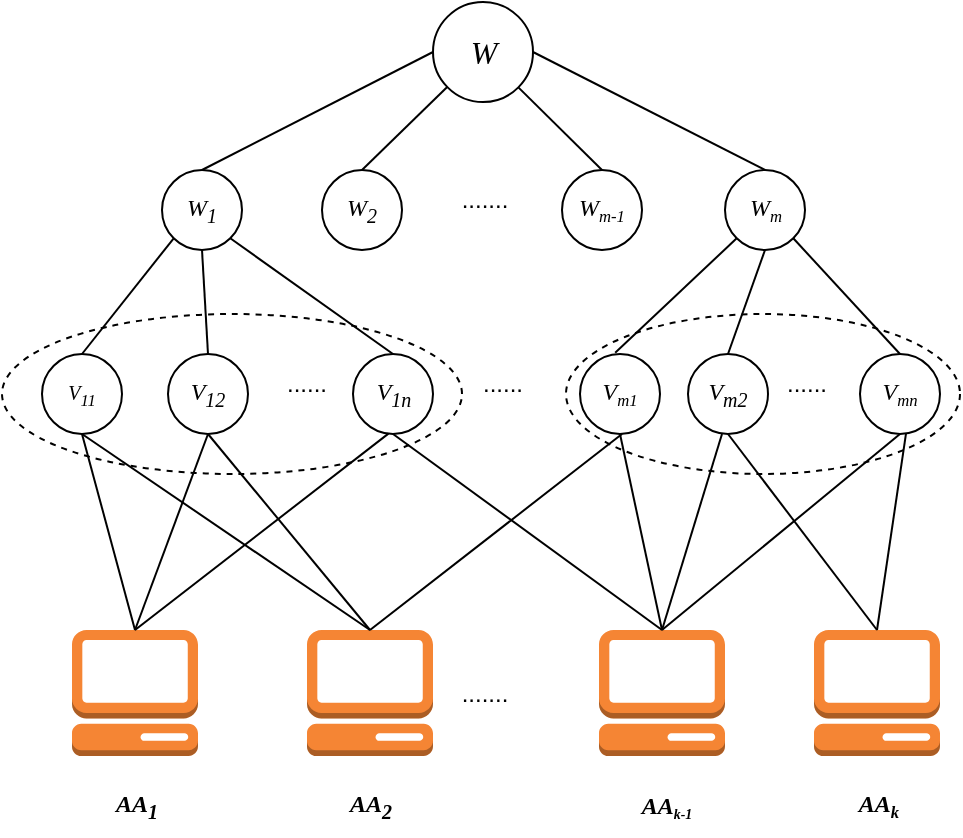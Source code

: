 <mxfile version="21.6.8" type="github">
  <diagram name="第 1 页" id="GE0wQYHp8Ooc9d-nAeuC">
    <mxGraphModel dx="552" dy="315" grid="1" gridSize="10" guides="1" tooltips="1" connect="1" arrows="1" fold="1" page="1" pageScale="1" pageWidth="827" pageHeight="1169" math="0" shadow="0">
      <root>
        <mxCell id="0" />
        <mxCell id="1" parent="0" />
        <mxCell id="NJFHsSzeo0ePB9_vtrrG-40" value="" style="ellipse;whiteSpace=wrap;html=1;dashed=1;" vertex="1" parent="1">
          <mxGeometry x="322" y="640" width="197" height="80" as="geometry" />
        </mxCell>
        <mxCell id="NJFHsSzeo0ePB9_vtrrG-39" value="" style="ellipse;whiteSpace=wrap;html=1;flipH=0;flipV=1;dashed=1;" vertex="1" parent="1">
          <mxGeometry x="40" y="640" width="230" height="80" as="geometry" />
        </mxCell>
        <mxCell id="NJFHsSzeo0ePB9_vtrrG-14" value="" style="outlineConnect=0;dashed=0;verticalLabelPosition=bottom;verticalAlign=top;align=center;html=1;shape=mxgraph.aws3.management_console;fillColor=#F58534;gradientColor=none;spacing=2;" vertex="1" parent="1">
          <mxGeometry x="75" y="798" width="63" height="63" as="geometry" />
        </mxCell>
        <mxCell id="NJFHsSzeo0ePB9_vtrrG-15" value="" style="outlineConnect=0;dashed=0;verticalLabelPosition=bottom;verticalAlign=top;align=center;html=1;shape=mxgraph.aws3.management_console;fillColor=#F58534;gradientColor=none;spacing=2;" vertex="1" parent="1">
          <mxGeometry x="192.5" y="798" width="63" height="63" as="geometry" />
        </mxCell>
        <mxCell id="NJFHsSzeo0ePB9_vtrrG-16" value="" style="outlineConnect=0;dashed=0;verticalLabelPosition=bottom;verticalAlign=top;align=center;html=1;shape=mxgraph.aws3.management_console;fillColor=#F58534;gradientColor=none;spacing=2;" vertex="1" parent="1">
          <mxGeometry x="446" y="798" width="63" height="63" as="geometry" />
        </mxCell>
        <mxCell id="NJFHsSzeo0ePB9_vtrrG-17" value="......." style="text;html=1;align=center;verticalAlign=middle;resizable=0;points=[];autosize=1;strokeColor=none;fillColor=none;" vertex="1" parent="1">
          <mxGeometry x="255.5" y="814.5" width="50" height="30" as="geometry" />
        </mxCell>
        <mxCell id="NJFHsSzeo0ePB9_vtrrG-18" value="" style="outlineConnect=0;dashed=0;verticalLabelPosition=bottom;verticalAlign=top;align=center;html=1;shape=mxgraph.aws3.management_console;fillColor=#F58534;gradientColor=none;spacing=2;" vertex="1" parent="1">
          <mxGeometry x="338.5" y="798" width="63" height="63" as="geometry" />
        </mxCell>
        <mxCell id="NJFHsSzeo0ePB9_vtrrG-19" value="&lt;i&gt;&lt;font face=&quot;Times New Roman&quot;&gt;W&lt;sub&gt;1&lt;/sub&gt;&lt;/font&gt;&lt;/i&gt;" style="ellipse;whiteSpace=wrap;html=1;aspect=fixed;" vertex="1" parent="1">
          <mxGeometry x="120" y="568" width="40" height="40" as="geometry" />
        </mxCell>
        <mxCell id="NJFHsSzeo0ePB9_vtrrG-20" value="&lt;font face=&quot;Times New Roman&quot;&gt;&lt;span style=&quot;font-size: 10px;&quot;&gt;&lt;i&gt;V&lt;sub&gt;11&lt;/sub&gt;&lt;/i&gt;&lt;/span&gt;&lt;/font&gt;" style="ellipse;whiteSpace=wrap;html=1;aspect=fixed;" vertex="1" parent="1">
          <mxGeometry x="60" y="660" width="40" height="40" as="geometry" />
        </mxCell>
        <mxCell id="NJFHsSzeo0ePB9_vtrrG-21" value="&lt;font face=&quot;Times New Roman&quot;&gt;&lt;i&gt;V&lt;sub&gt;12&lt;/sub&gt;&lt;/i&gt;&lt;/font&gt;" style="ellipse;whiteSpace=wrap;html=1;aspect=fixed;" vertex="1" parent="1">
          <mxGeometry x="123" y="660" width="40" height="40" as="geometry" />
        </mxCell>
        <mxCell id="NJFHsSzeo0ePB9_vtrrG-22" value="&lt;font face=&quot;Times New Roman&quot;&gt;&lt;i&gt;V&lt;span style=&quot;font-size: 10px;&quot;&gt;&lt;sub&gt;m1&lt;/sub&gt;&lt;/span&gt;&lt;/i&gt;&lt;/font&gt;" style="ellipse;whiteSpace=wrap;html=1;aspect=fixed;" vertex="1" parent="1">
          <mxGeometry x="329" y="660" width="40" height="40" as="geometry" />
        </mxCell>
        <mxCell id="NJFHsSzeo0ePB9_vtrrG-23" value="&lt;i&gt;&lt;font face=&quot;Times New Roman&quot;&gt;V&lt;span style=&quot;font-size: 10px;&quot;&gt;&lt;sub&gt;mn&lt;/sub&gt;&lt;/span&gt;&lt;/font&gt;&lt;/i&gt;" style="ellipse;whiteSpace=wrap;html=1;aspect=fixed;" vertex="1" parent="1">
          <mxGeometry x="469" y="660" width="40" height="40" as="geometry" />
        </mxCell>
        <mxCell id="NJFHsSzeo0ePB9_vtrrG-24" value="&lt;font face=&quot;Times New Roman&quot;&gt;&lt;i&gt;V&lt;sub&gt;1n&lt;/sub&gt;&lt;/i&gt;&lt;/font&gt;" style="ellipse;whiteSpace=wrap;html=1;aspect=fixed;" vertex="1" parent="1">
          <mxGeometry x="215.5" y="660" width="40" height="40" as="geometry" />
        </mxCell>
        <mxCell id="NJFHsSzeo0ePB9_vtrrG-25" value="......&lt;br&gt;" style="text;html=1;align=center;verticalAlign=middle;resizable=0;points=[];autosize=1;strokeColor=none;fillColor=none;" vertex="1" parent="1">
          <mxGeometry x="270" y="660" width="40" height="30" as="geometry" />
        </mxCell>
        <mxCell id="NJFHsSzeo0ePB9_vtrrG-26" value="&lt;font size=&quot;1&quot; face=&quot;Times New Roman&quot;&gt;&lt;i style=&quot;font-size: 16px;&quot;&gt;W&lt;/i&gt;&lt;/font&gt;" style="ellipse;whiteSpace=wrap;html=1;aspect=fixed;" vertex="1" parent="1">
          <mxGeometry x="255.5" y="484" width="50" height="50" as="geometry" />
        </mxCell>
        <mxCell id="NJFHsSzeo0ePB9_vtrrG-28" value="" style="endArrow=none;html=1;rounded=0;entryX=0;entryY=0.5;entryDx=0;entryDy=0;exitX=0.5;exitY=0;exitDx=0;exitDy=0;" edge="1" parent="1" source="NJFHsSzeo0ePB9_vtrrG-19" target="NJFHsSzeo0ePB9_vtrrG-26">
          <mxGeometry width="50" height="50" relative="1" as="geometry">
            <mxPoint x="230" y="600" as="sourcePoint" />
            <mxPoint x="280" y="550" as="targetPoint" />
          </mxGeometry>
        </mxCell>
        <mxCell id="NJFHsSzeo0ePB9_vtrrG-29" value="&lt;i&gt;&lt;font face=&quot;Times New Roman&quot;&gt;W&lt;sub&gt;2&lt;/sub&gt;&lt;/font&gt;&lt;/i&gt;" style="ellipse;whiteSpace=wrap;html=1;aspect=fixed;" vertex="1" parent="1">
          <mxGeometry x="200" y="568" width="40" height="40" as="geometry" />
        </mxCell>
        <mxCell id="NJFHsSzeo0ePB9_vtrrG-30" value="&lt;i&gt;&lt;font face=&quot;Times New Roman&quot;&gt;W&lt;span style=&quot;font-size: 10px;&quot;&gt;&lt;sub&gt;m-1&lt;/sub&gt;&lt;/span&gt;&lt;/font&gt;&lt;/i&gt;" style="ellipse;whiteSpace=wrap;html=1;aspect=fixed;" vertex="1" parent="1">
          <mxGeometry x="320" y="568" width="40" height="40" as="geometry" />
        </mxCell>
        <mxCell id="NJFHsSzeo0ePB9_vtrrG-31" value="&lt;i&gt;&lt;font face=&quot;Times New Roman&quot;&gt;W&lt;span style=&quot;font-size: 10px;&quot;&gt;&lt;sub&gt;m&lt;/sub&gt;&lt;/span&gt;&lt;/font&gt;&lt;/i&gt;" style="ellipse;whiteSpace=wrap;html=1;aspect=fixed;" vertex="1" parent="1">
          <mxGeometry x="401.5" y="568" width="40" height="40" as="geometry" />
        </mxCell>
        <mxCell id="NJFHsSzeo0ePB9_vtrrG-32" value="......." style="text;html=1;align=center;verticalAlign=middle;resizable=0;points=[];autosize=1;strokeColor=none;fillColor=none;" vertex="1" parent="1">
          <mxGeometry x="255.5" y="568" width="50" height="30" as="geometry" />
        </mxCell>
        <mxCell id="NJFHsSzeo0ePB9_vtrrG-33" value="" style="endArrow=none;html=1;rounded=0;exitX=0.5;exitY=0;exitDx=0;exitDy=0;" edge="1" parent="1" source="NJFHsSzeo0ePB9_vtrrG-29" target="NJFHsSzeo0ePB9_vtrrG-26">
          <mxGeometry width="50" height="50" relative="1" as="geometry">
            <mxPoint x="230" y="600" as="sourcePoint" />
            <mxPoint x="280" y="550" as="targetPoint" />
          </mxGeometry>
        </mxCell>
        <mxCell id="NJFHsSzeo0ePB9_vtrrG-34" value="" style="endArrow=none;html=1;rounded=0;entryX=1;entryY=1;entryDx=0;entryDy=0;exitX=0.5;exitY=0;exitDx=0;exitDy=0;" edge="1" parent="1" source="NJFHsSzeo0ePB9_vtrrG-30" target="NJFHsSzeo0ePB9_vtrrG-26">
          <mxGeometry width="50" height="50" relative="1" as="geometry">
            <mxPoint x="230" y="600" as="sourcePoint" />
            <mxPoint x="280" y="550" as="targetPoint" />
          </mxGeometry>
        </mxCell>
        <mxCell id="NJFHsSzeo0ePB9_vtrrG-35" value="" style="endArrow=none;html=1;rounded=0;entryX=1;entryY=0.5;entryDx=0;entryDy=0;exitX=0.5;exitY=0;exitDx=0;exitDy=0;" edge="1" parent="1" source="NJFHsSzeo0ePB9_vtrrG-31" target="NJFHsSzeo0ePB9_vtrrG-26">
          <mxGeometry width="50" height="50" relative="1" as="geometry">
            <mxPoint x="230" y="600" as="sourcePoint" />
            <mxPoint x="280" y="550" as="targetPoint" />
          </mxGeometry>
        </mxCell>
        <mxCell id="NJFHsSzeo0ePB9_vtrrG-36" value="......&lt;br&gt;" style="text;html=1;align=center;verticalAlign=middle;resizable=0;points=[];autosize=1;strokeColor=none;fillColor=none;" vertex="1" parent="1">
          <mxGeometry x="422" y="660" width="40" height="30" as="geometry" />
        </mxCell>
        <mxCell id="NJFHsSzeo0ePB9_vtrrG-37" value="......&lt;br&gt;" style="text;html=1;align=center;verticalAlign=middle;resizable=0;points=[];autosize=1;strokeColor=none;fillColor=none;" vertex="1" parent="1">
          <mxGeometry x="171.5" y="660" width="40" height="30" as="geometry" />
        </mxCell>
        <mxCell id="NJFHsSzeo0ePB9_vtrrG-38" value="&lt;i&gt;&lt;font face=&quot;Times New Roman&quot;&gt;V&lt;sub&gt;m2&lt;/sub&gt;&lt;/font&gt;&lt;/i&gt;" style="ellipse;whiteSpace=wrap;html=1;aspect=fixed;" vertex="1" parent="1">
          <mxGeometry x="383" y="660" width="40" height="40" as="geometry" />
        </mxCell>
        <mxCell id="NJFHsSzeo0ePB9_vtrrG-41" value="" style="endArrow=none;html=1;rounded=0;entryX=0;entryY=1;entryDx=0;entryDy=0;exitX=0.5;exitY=0;exitDx=0;exitDy=0;" edge="1" parent="1" source="NJFHsSzeo0ePB9_vtrrG-20" target="NJFHsSzeo0ePB9_vtrrG-19">
          <mxGeometry width="50" height="50" relative="1" as="geometry">
            <mxPoint x="230" y="670" as="sourcePoint" />
            <mxPoint x="280" y="620" as="targetPoint" />
          </mxGeometry>
        </mxCell>
        <mxCell id="NJFHsSzeo0ePB9_vtrrG-42" value="" style="endArrow=none;html=1;rounded=0;entryX=0.5;entryY=1;entryDx=0;entryDy=0;exitX=0.5;exitY=0;exitDx=0;exitDy=0;" edge="1" parent="1" source="NJFHsSzeo0ePB9_vtrrG-21" target="NJFHsSzeo0ePB9_vtrrG-19">
          <mxGeometry width="50" height="50" relative="1" as="geometry">
            <mxPoint x="230" y="670" as="sourcePoint" />
            <mxPoint x="280" y="620" as="targetPoint" />
          </mxGeometry>
        </mxCell>
        <mxCell id="NJFHsSzeo0ePB9_vtrrG-43" value="" style="endArrow=none;html=1;rounded=0;exitX=0.5;exitY=0;exitDx=0;exitDy=0;entryX=1;entryY=1;entryDx=0;entryDy=0;" edge="1" parent="1" source="NJFHsSzeo0ePB9_vtrrG-24" target="NJFHsSzeo0ePB9_vtrrG-19">
          <mxGeometry width="50" height="50" relative="1" as="geometry">
            <mxPoint x="230" y="670" as="sourcePoint" />
            <mxPoint x="170" y="600" as="targetPoint" />
          </mxGeometry>
        </mxCell>
        <mxCell id="NJFHsSzeo0ePB9_vtrrG-45" value="" style="endArrow=none;html=1;rounded=0;exitX=0.44;exitY=-0.015;exitDx=0;exitDy=0;exitPerimeter=0;entryX=0;entryY=1;entryDx=0;entryDy=0;" edge="1" parent="1" source="NJFHsSzeo0ePB9_vtrrG-22" target="NJFHsSzeo0ePB9_vtrrG-31">
          <mxGeometry width="50" height="50" relative="1" as="geometry">
            <mxPoint x="290" y="660" as="sourcePoint" />
            <mxPoint x="400" y="590" as="targetPoint" />
          </mxGeometry>
        </mxCell>
        <mxCell id="NJFHsSzeo0ePB9_vtrrG-46" value="" style="endArrow=none;html=1;rounded=0;entryX=0.5;entryY=1;entryDx=0;entryDy=0;exitX=0.5;exitY=0;exitDx=0;exitDy=0;" edge="1" parent="1" source="NJFHsSzeo0ePB9_vtrrG-38" target="NJFHsSzeo0ePB9_vtrrG-31">
          <mxGeometry width="50" height="50" relative="1" as="geometry">
            <mxPoint x="320" y="650" as="sourcePoint" />
            <mxPoint x="370" y="600" as="targetPoint" />
          </mxGeometry>
        </mxCell>
        <mxCell id="NJFHsSzeo0ePB9_vtrrG-47" value="" style="endArrow=none;html=1;rounded=0;entryX=1;entryY=1;entryDx=0;entryDy=0;exitX=0.5;exitY=0;exitDx=0;exitDy=0;" edge="1" parent="1" source="NJFHsSzeo0ePB9_vtrrG-23" target="NJFHsSzeo0ePB9_vtrrG-31">
          <mxGeometry width="50" height="50" relative="1" as="geometry">
            <mxPoint x="420" y="650" as="sourcePoint" />
            <mxPoint x="470" y="600" as="targetPoint" />
          </mxGeometry>
        </mxCell>
        <mxCell id="NJFHsSzeo0ePB9_vtrrG-48" value="&lt;font&gt;&lt;span&gt;AA&lt;sub&gt;1&lt;/sub&gt;&lt;/span&gt;&lt;/font&gt;" style="text;html=1;align=center;verticalAlign=middle;resizable=0;points=[];autosize=1;strokeColor=none;fillColor=none;fontFamily=Times New Roman;fontStyle=3" vertex="1" parent="1">
          <mxGeometry x="81.5" y="871" width="50" height="30" as="geometry" />
        </mxCell>
        <mxCell id="NJFHsSzeo0ePB9_vtrrG-49" value="AA&lt;sub&gt;2&lt;/sub&gt;" style="text;html=1;align=center;verticalAlign=middle;resizable=0;points=[];autosize=1;strokeColor=none;fillColor=none;fontFamily=Times New Roman;fontStyle=3" vertex="1" parent="1">
          <mxGeometry x="199" y="871" width="50" height="30" as="geometry" />
        </mxCell>
        <mxCell id="NJFHsSzeo0ePB9_vtrrG-52" value="AA&lt;span style=&quot;font-size: 10px;&quot;&gt;&lt;sub&gt;k&lt;/sub&gt;&lt;/span&gt;" style="text;html=1;align=center;verticalAlign=middle;resizable=0;points=[];autosize=1;strokeColor=none;fillColor=none;fontFamily=Times New Roman;fontStyle=3" vertex="1" parent="1">
          <mxGeometry x="452.5" y="871" width="50" height="30" as="geometry" />
        </mxCell>
        <mxCell id="NJFHsSzeo0ePB9_vtrrG-53" value="AA&lt;span style=&quot;font-size: 8.333px;&quot;&gt;&lt;sub&gt;k-1&lt;/sub&gt;&lt;/span&gt;" style="text;html=1;align=center;verticalAlign=middle;resizable=0;points=[];autosize=1;strokeColor=none;fillColor=none;fontFamily=Times New Roman;fontStyle=3" vertex="1" parent="1">
          <mxGeometry x="341.5" y="871" width="60" height="30" as="geometry" />
        </mxCell>
        <mxCell id="NJFHsSzeo0ePB9_vtrrG-54" value="" style="endArrow=none;html=1;rounded=0;entryX=0.5;entryY=1;entryDx=0;entryDy=0;exitX=0.5;exitY=0;exitDx=0;exitDy=0;exitPerimeter=0;" edge="1" parent="1" source="NJFHsSzeo0ePB9_vtrrG-14" target="NJFHsSzeo0ePB9_vtrrG-20">
          <mxGeometry width="50" height="50" relative="1" as="geometry">
            <mxPoint x="230" y="800" as="sourcePoint" />
            <mxPoint x="280" y="750" as="targetPoint" />
          </mxGeometry>
        </mxCell>
        <mxCell id="NJFHsSzeo0ePB9_vtrrG-55" value="" style="endArrow=none;html=1;rounded=0;entryX=0.5;entryY=1;entryDx=0;entryDy=0;exitX=0.5;exitY=0;exitDx=0;exitDy=0;exitPerimeter=0;" edge="1" parent="1" source="NJFHsSzeo0ePB9_vtrrG-14" target="NJFHsSzeo0ePB9_vtrrG-21">
          <mxGeometry width="50" height="50" relative="1" as="geometry">
            <mxPoint x="110" y="800" as="sourcePoint" />
            <mxPoint x="280" y="750" as="targetPoint" />
          </mxGeometry>
        </mxCell>
        <mxCell id="NJFHsSzeo0ePB9_vtrrG-56" value="" style="endArrow=none;html=1;rounded=0;entryX=0.5;entryY=1;entryDx=0;entryDy=0;exitX=0.5;exitY=0;exitDx=0;exitDy=0;exitPerimeter=0;" edge="1" parent="1" source="NJFHsSzeo0ePB9_vtrrG-18" target="NJFHsSzeo0ePB9_vtrrG-24">
          <mxGeometry width="50" height="50" relative="1" as="geometry">
            <mxPoint x="180" y="790" as="sourcePoint" />
            <mxPoint x="230" y="740" as="targetPoint" />
          </mxGeometry>
        </mxCell>
        <mxCell id="NJFHsSzeo0ePB9_vtrrG-57" value="" style="endArrow=none;html=1;rounded=0;exitX=0.5;exitY=0;exitDx=0;exitDy=0;exitPerimeter=0;" edge="1" parent="1" source="NJFHsSzeo0ePB9_vtrrG-15">
          <mxGeometry width="50" height="50" relative="1" as="geometry">
            <mxPoint x="40" y="770" as="sourcePoint" />
            <mxPoint x="80" y="700" as="targetPoint" />
          </mxGeometry>
        </mxCell>
        <mxCell id="NJFHsSzeo0ePB9_vtrrG-59" value="" style="endArrow=none;html=1;rounded=0;exitX=0.5;exitY=0;exitDx=0;exitDy=0;exitPerimeter=0;" edge="1" parent="1" source="NJFHsSzeo0ePB9_vtrrG-15">
          <mxGeometry width="50" height="50" relative="1" as="geometry">
            <mxPoint x="300" y="750" as="sourcePoint" />
            <mxPoint x="350" y="700" as="targetPoint" />
          </mxGeometry>
        </mxCell>
        <mxCell id="NJFHsSzeo0ePB9_vtrrG-60" value="" style="endArrow=none;html=1;rounded=0;entryX=0.5;entryY=1;entryDx=0;entryDy=0;exitX=0.5;exitY=0;exitDx=0;exitDy=0;exitPerimeter=0;" edge="1" parent="1" source="NJFHsSzeo0ePB9_vtrrG-18" target="NJFHsSzeo0ePB9_vtrrG-22">
          <mxGeometry width="50" height="50" relative="1" as="geometry">
            <mxPoint x="370" y="800" as="sourcePoint" />
            <mxPoint x="280" y="680" as="targetPoint" />
          </mxGeometry>
        </mxCell>
        <mxCell id="NJFHsSzeo0ePB9_vtrrG-61" value="" style="endArrow=none;html=1;rounded=0;entryX=0.575;entryY=0.995;entryDx=0;entryDy=0;entryPerimeter=0;exitX=0.5;exitY=0;exitDx=0;exitDy=0;exitPerimeter=0;" edge="1" parent="1" source="NJFHsSzeo0ePB9_vtrrG-16" target="NJFHsSzeo0ePB9_vtrrG-23">
          <mxGeometry width="50" height="50" relative="1" as="geometry">
            <mxPoint x="230" y="800" as="sourcePoint" />
            <mxPoint x="280" y="750" as="targetPoint" />
          </mxGeometry>
        </mxCell>
        <mxCell id="NJFHsSzeo0ePB9_vtrrG-62" value="" style="endArrow=none;html=1;rounded=0;entryX=0.5;entryY=1;entryDx=0;entryDy=0;exitX=0.5;exitY=0;exitDx=0;exitDy=0;exitPerimeter=0;" edge="1" parent="1" source="NJFHsSzeo0ePB9_vtrrG-18" target="NJFHsSzeo0ePB9_vtrrG-23">
          <mxGeometry width="50" height="50" relative="1" as="geometry">
            <mxPoint x="370" y="800" as="sourcePoint" />
            <mxPoint x="280" y="750" as="targetPoint" />
          </mxGeometry>
        </mxCell>
        <mxCell id="NJFHsSzeo0ePB9_vtrrG-63" value="" style="endArrow=none;html=1;rounded=0;entryX=0.5;entryY=1;entryDx=0;entryDy=0;exitX=0.5;exitY=0;exitDx=0;exitDy=0;exitPerimeter=0;" edge="1" parent="1" source="NJFHsSzeo0ePB9_vtrrG-16" target="NJFHsSzeo0ePB9_vtrrG-38">
          <mxGeometry width="50" height="50" relative="1" as="geometry">
            <mxPoint x="230" y="800" as="sourcePoint" />
            <mxPoint x="280" y="750" as="targetPoint" />
          </mxGeometry>
        </mxCell>
        <mxCell id="NJFHsSzeo0ePB9_vtrrG-64" value="" style="endArrow=none;html=1;rounded=0;entryX=0.443;entryY=0.995;entryDx=0;entryDy=0;entryPerimeter=0;exitX=0.5;exitY=0;exitDx=0;exitDy=0;exitPerimeter=0;" edge="1" parent="1" source="NJFHsSzeo0ePB9_vtrrG-14" target="NJFHsSzeo0ePB9_vtrrG-24">
          <mxGeometry width="50" height="50" relative="1" as="geometry">
            <mxPoint x="180" y="750" as="sourcePoint" />
            <mxPoint x="240" y="730" as="targetPoint" />
          </mxGeometry>
        </mxCell>
        <mxCell id="NJFHsSzeo0ePB9_vtrrG-67" value="" style="endArrow=none;html=1;rounded=0;entryX=0.5;entryY=1;entryDx=0;entryDy=0;exitX=0.5;exitY=0;exitDx=0;exitDy=0;exitPerimeter=0;" edge="1" parent="1" source="NJFHsSzeo0ePB9_vtrrG-15" target="NJFHsSzeo0ePB9_vtrrG-21">
          <mxGeometry width="50" height="50" relative="1" as="geometry">
            <mxPoint x="160" y="800" as="sourcePoint" />
            <mxPoint x="140" y="700" as="targetPoint" />
          </mxGeometry>
        </mxCell>
        <mxCell id="NJFHsSzeo0ePB9_vtrrG-68" value="" style="endArrow=none;html=1;rounded=0;exitX=0.5;exitY=0;exitDx=0;exitDy=0;exitPerimeter=0;" edge="1" parent="1" source="NJFHsSzeo0ePB9_vtrrG-18">
          <mxGeometry width="50" height="50" relative="1" as="geometry">
            <mxPoint x="370" y="800" as="sourcePoint" />
            <mxPoint x="400" y="700" as="targetPoint" />
          </mxGeometry>
        </mxCell>
      </root>
    </mxGraphModel>
  </diagram>
</mxfile>
